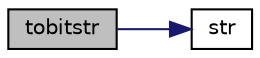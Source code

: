 digraph "tobitstr"
{
  edge [fontname="Helvetica",fontsize="10",labelfontname="Helvetica",labelfontsize="10"];
  node [fontname="Helvetica",fontsize="10",shape=record];
  rankdir="LR";
  Node1 [label="tobitstr",height=0.2,width=0.4,color="black", fillcolor="grey75", style="filled", fontcolor="black"];
  Node1 -> Node2 [color="midnightblue",fontsize="10",style="solid",fontname="Helvetica"];
  Node2 [label="str",height=0.2,width=0.4,color="black", fillcolor="white", style="filled",URL="$inst_8c.html#a8f1d0469f8aa2ce1ac9a3bd9b914eea5"];
}
